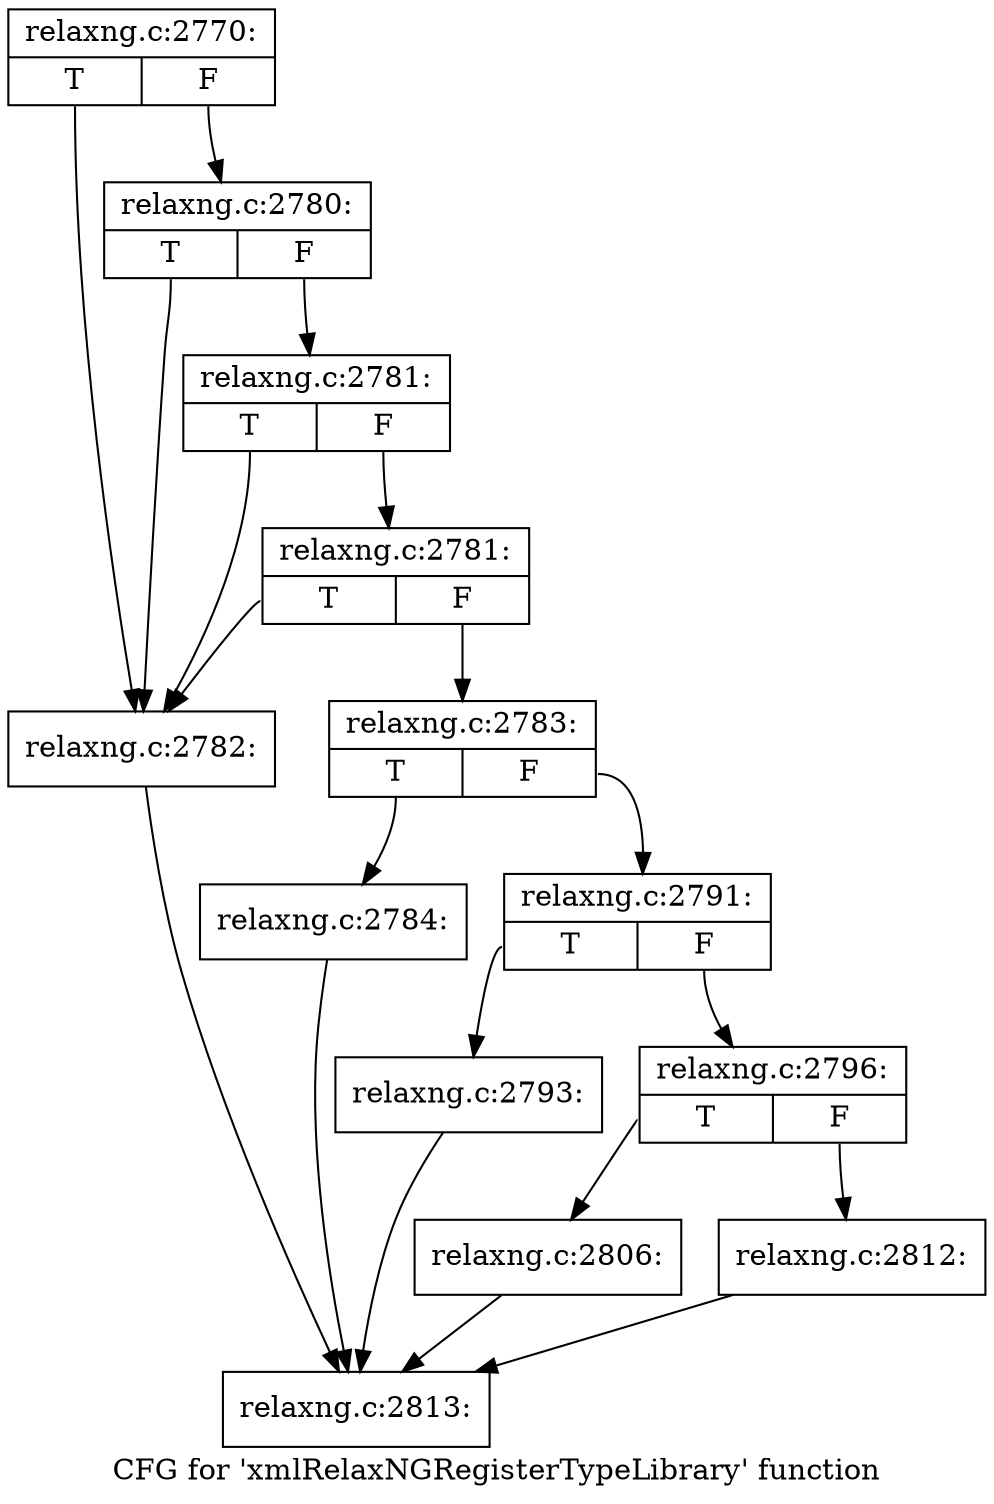 digraph "CFG for 'xmlRelaxNGRegisterTypeLibrary' function" {
	label="CFG for 'xmlRelaxNGRegisterTypeLibrary' function";

	Node0x555e9c259bf0 [shape=record,label="{relaxng.c:2770:|{<s0>T|<s1>F}}"];
	Node0x555e9c259bf0:s0 -> Node0x555e9c260730;
	Node0x555e9c259bf0:s1 -> Node0x555e9c2608d0;
	Node0x555e9c2608d0 [shape=record,label="{relaxng.c:2780:|{<s0>T|<s1>F}}"];
	Node0x555e9c2608d0:s0 -> Node0x555e9c260730;
	Node0x555e9c2608d0:s1 -> Node0x555e9c260850;
	Node0x555e9c260850 [shape=record,label="{relaxng.c:2781:|{<s0>T|<s1>F}}"];
	Node0x555e9c260850:s0 -> Node0x555e9c260730;
	Node0x555e9c260850:s1 -> Node0x555e9c2607d0;
	Node0x555e9c2607d0 [shape=record,label="{relaxng.c:2781:|{<s0>T|<s1>F}}"];
	Node0x555e9c2607d0:s0 -> Node0x555e9c260730;
	Node0x555e9c2607d0:s1 -> Node0x555e9c260780;
	Node0x555e9c260730 [shape=record,label="{relaxng.c:2782:}"];
	Node0x555e9c260730 -> Node0x555e9c25e070;
	Node0x555e9c260780 [shape=record,label="{relaxng.c:2783:|{<s0>T|<s1>F}}"];
	Node0x555e9c260780:s0 -> Node0x555e9c29bcc0;
	Node0x555e9c260780:s1 -> Node0x555e9c29bd10;
	Node0x555e9c29bcc0 [shape=record,label="{relaxng.c:2784:}"];
	Node0x555e9c29bcc0 -> Node0x555e9c25e070;
	Node0x555e9c29bd10 [shape=record,label="{relaxng.c:2791:|{<s0>T|<s1>F}}"];
	Node0x555e9c29bd10:s0 -> Node0x555e9c29d350;
	Node0x555e9c29bd10:s1 -> Node0x555e9c29d3a0;
	Node0x555e9c29d350 [shape=record,label="{relaxng.c:2793:}"];
	Node0x555e9c29d350 -> Node0x555e9c25e070;
	Node0x555e9c29d3a0 [shape=record,label="{relaxng.c:2796:|{<s0>T|<s1>F}}"];
	Node0x555e9c29d3a0:s0 -> Node0x555e9c29fe00;
	Node0x555e9c29d3a0:s1 -> Node0x555e9c29fe50;
	Node0x555e9c29fe00 [shape=record,label="{relaxng.c:2806:}"];
	Node0x555e9c29fe00 -> Node0x555e9c25e070;
	Node0x555e9c29fe50 [shape=record,label="{relaxng.c:2812:}"];
	Node0x555e9c29fe50 -> Node0x555e9c25e070;
	Node0x555e9c25e070 [shape=record,label="{relaxng.c:2813:}"];
}

